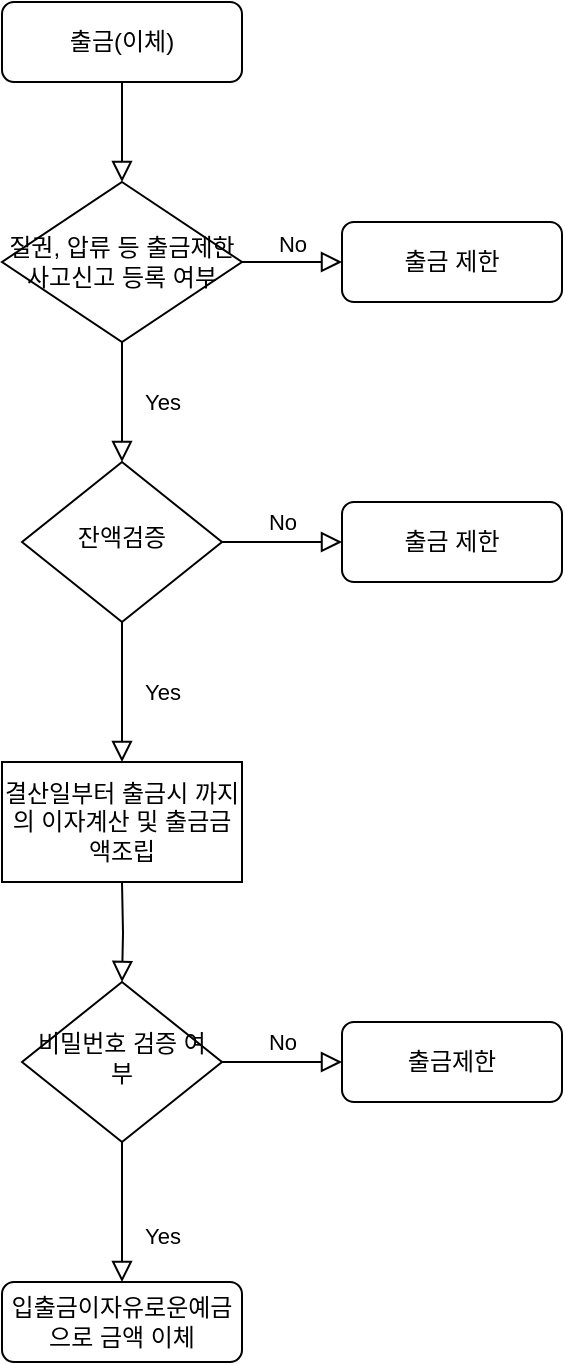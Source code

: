 <mxfile version="14.4.3" type="github">
  <diagram id="C5RBs43oDa-KdzZeNtuy" name="Page-1">
    <mxGraphModel dx="1422" dy="705" grid="1" gridSize="10" guides="1" tooltips="1" connect="1" arrows="1" fold="1" page="1" pageScale="1" pageWidth="827" pageHeight="1169" math="0" shadow="0">
      <root>
        <mxCell id="WIyWlLk6GJQsqaUBKTNV-0" />
        <mxCell id="WIyWlLk6GJQsqaUBKTNV-1" parent="WIyWlLk6GJQsqaUBKTNV-0" />
        <mxCell id="SL_y3equexnhddtxNPS3-30" value="" style="rounded=0;html=1;jettySize=auto;orthogonalLoop=1;fontSize=11;endArrow=block;endFill=0;endSize=8;strokeWidth=1;shadow=0;labelBackgroundColor=none;edgeStyle=orthogonalEdgeStyle;entryX=0.5;entryY=0;entryDx=0;entryDy=0;" edge="1" parent="WIyWlLk6GJQsqaUBKTNV-1" source="SL_y3equexnhddtxNPS3-31" target="SL_y3equexnhddtxNPS3-53">
          <mxGeometry relative="1" as="geometry" />
        </mxCell>
        <mxCell id="SL_y3equexnhddtxNPS3-31" value="&lt;span style=&quot;background-color: rgb(255 , 255 , 255)&quot;&gt;&lt;font style=&quot;font-size: 12px&quot;&gt;출금(이체)&lt;/font&gt;&lt;/span&gt;" style="rounded=1;whiteSpace=wrap;html=1;fontSize=12;glass=0;strokeWidth=1;shadow=0;" vertex="1" parent="WIyWlLk6GJQsqaUBKTNV-1">
          <mxGeometry x="140" y="10" width="120" height="40" as="geometry" />
        </mxCell>
        <mxCell id="SL_y3equexnhddtxNPS3-32" value="Yes" style="rounded=0;html=1;jettySize=auto;orthogonalLoop=1;fontSize=11;endArrow=block;endFill=0;endSize=8;strokeWidth=1;shadow=0;labelBackgroundColor=none;edgeStyle=orthogonalEdgeStyle;entryX=0.5;entryY=0;entryDx=0;entryDy=0;" edge="1" parent="WIyWlLk6GJQsqaUBKTNV-1" source="SL_y3equexnhddtxNPS3-34" target="SL_y3equexnhddtxNPS3-46">
          <mxGeometry y="20" relative="1" as="geometry">
            <mxPoint as="offset" />
            <mxPoint x="200" y="380" as="targetPoint" />
          </mxGeometry>
        </mxCell>
        <mxCell id="SL_y3equexnhddtxNPS3-33" value="No" style="edgeStyle=orthogonalEdgeStyle;rounded=0;html=1;jettySize=auto;orthogonalLoop=1;fontSize=11;endArrow=block;endFill=0;endSize=8;strokeWidth=1;shadow=0;labelBackgroundColor=none;" edge="1" parent="WIyWlLk6GJQsqaUBKTNV-1" source="SL_y3equexnhddtxNPS3-34" target="SL_y3equexnhddtxNPS3-35">
          <mxGeometry y="10" relative="1" as="geometry">
            <mxPoint as="offset" />
          </mxGeometry>
        </mxCell>
        <mxCell id="SL_y3equexnhddtxNPS3-34" value="잔액검증" style="rhombus;whiteSpace=wrap;html=1;shadow=0;fontFamily=Helvetica;fontSize=12;align=center;strokeWidth=1;spacing=6;spacingTop=-4;" vertex="1" parent="WIyWlLk6GJQsqaUBKTNV-1">
          <mxGeometry x="150" y="240" width="100" height="80" as="geometry" />
        </mxCell>
        <mxCell id="SL_y3equexnhddtxNPS3-35" value="출금 제한" style="rounded=1;whiteSpace=wrap;html=1;fontSize=12;glass=0;strokeWidth=1;shadow=0;" vertex="1" parent="WIyWlLk6GJQsqaUBKTNV-1">
          <mxGeometry x="310" y="260" width="110" height="40" as="geometry" />
        </mxCell>
        <mxCell id="SL_y3equexnhddtxNPS3-39" value="&lt;span&gt;입출금이자유로운예금으로 금액 이체&lt;/span&gt;" style="rounded=1;whiteSpace=wrap;html=1;fontSize=12;glass=0;strokeWidth=1;shadow=0;" vertex="1" parent="WIyWlLk6GJQsqaUBKTNV-1">
          <mxGeometry x="140" y="650" width="120" height="40" as="geometry" />
        </mxCell>
        <mxCell id="SL_y3equexnhddtxNPS3-46" value="결산일부터 출금시 까지의 이자계산 및 출금금액조립" style="rounded=0;whiteSpace=wrap;html=1;" vertex="1" parent="WIyWlLk6GJQsqaUBKTNV-1">
          <mxGeometry x="140" y="390" width="120" height="60" as="geometry" />
        </mxCell>
        <mxCell id="SL_y3equexnhddtxNPS3-48" value="" style="rounded=0;html=1;jettySize=auto;orthogonalLoop=1;fontSize=11;endArrow=block;endFill=0;endSize=8;strokeWidth=1;shadow=0;labelBackgroundColor=none;edgeStyle=orthogonalEdgeStyle;entryX=0.5;entryY=0;entryDx=0;entryDy=0;" edge="1" parent="WIyWlLk6GJQsqaUBKTNV-1" target="SL_y3equexnhddtxNPS3-49">
          <mxGeometry x="0.333" y="20" relative="1" as="geometry">
            <mxPoint as="offset" />
            <mxPoint x="200" y="450" as="sourcePoint" />
          </mxGeometry>
        </mxCell>
        <mxCell id="SL_y3equexnhddtxNPS3-49" value="비밀번호 검증 여부" style="rhombus;whiteSpace=wrap;html=1;shadow=0;fontFamily=Helvetica;fontSize=12;align=center;strokeWidth=1;spacing=6;spacingTop=-4;" vertex="1" parent="WIyWlLk6GJQsqaUBKTNV-1">
          <mxGeometry x="150" y="500" width="100" height="80" as="geometry" />
        </mxCell>
        <mxCell id="SL_y3equexnhddtxNPS3-50" value="Yes" style="rounded=0;html=1;jettySize=auto;orthogonalLoop=1;fontSize=11;endArrow=block;endFill=0;endSize=8;strokeWidth=1;shadow=0;labelBackgroundColor=none;edgeStyle=orthogonalEdgeStyle;entryX=0.5;entryY=0;entryDx=0;entryDy=0;exitX=0.5;exitY=1;exitDx=0;exitDy=0;" edge="1" parent="WIyWlLk6GJQsqaUBKTNV-1" source="SL_y3equexnhddtxNPS3-49">
          <mxGeometry x="0.333" y="20" relative="1" as="geometry">
            <mxPoint as="offset" />
            <mxPoint x="205" y="578" as="sourcePoint" />
            <mxPoint x="200" y="650" as="targetPoint" />
          </mxGeometry>
        </mxCell>
        <mxCell id="SL_y3equexnhddtxNPS3-51" value="No" style="edgeStyle=orthogonalEdgeStyle;rounded=0;html=1;jettySize=auto;orthogonalLoop=1;fontSize=11;endArrow=block;endFill=0;endSize=8;strokeWidth=1;shadow=0;labelBackgroundColor=none;exitX=1;exitY=0.5;exitDx=0;exitDy=0;" edge="1" parent="WIyWlLk6GJQsqaUBKTNV-1" source="SL_y3equexnhddtxNPS3-49" target="SL_y3equexnhddtxNPS3-52">
          <mxGeometry y="10" relative="1" as="geometry">
            <mxPoint as="offset" />
            <mxPoint x="250" y="540" as="sourcePoint" />
          </mxGeometry>
        </mxCell>
        <mxCell id="SL_y3equexnhddtxNPS3-52" value="출금제한" style="rounded=1;whiteSpace=wrap;html=1;fontSize=12;glass=0;strokeWidth=1;shadow=0;" vertex="1" parent="WIyWlLk6GJQsqaUBKTNV-1">
          <mxGeometry x="310" y="520" width="110" height="40" as="geometry" />
        </mxCell>
        <mxCell id="SL_y3equexnhddtxNPS3-53" value="&lt;span&gt;질권, 압류 등 출금제한 사고신고 등록 여부&lt;/span&gt;" style="rhombus;whiteSpace=wrap;html=1;" vertex="1" parent="WIyWlLk6GJQsqaUBKTNV-1">
          <mxGeometry x="140" y="100" width="120" height="80" as="geometry" />
        </mxCell>
        <mxCell id="SL_y3equexnhddtxNPS3-54" value="Yes" style="rounded=0;html=1;jettySize=auto;orthogonalLoop=1;fontSize=11;endArrow=block;endFill=0;endSize=8;strokeWidth=1;shadow=0;labelBackgroundColor=none;edgeStyle=orthogonalEdgeStyle;exitX=0.5;exitY=1;exitDx=0;exitDy=0;" edge="1" parent="WIyWlLk6GJQsqaUBKTNV-1" source="SL_y3equexnhddtxNPS3-53">
          <mxGeometry y="20" relative="1" as="geometry">
            <mxPoint as="offset" />
            <mxPoint x="210" y="330" as="sourcePoint" />
            <mxPoint x="200" y="240" as="targetPoint" />
          </mxGeometry>
        </mxCell>
        <mxCell id="SL_y3equexnhddtxNPS3-55" value="출금 제한" style="rounded=1;whiteSpace=wrap;html=1;fontSize=12;glass=0;strokeWidth=1;shadow=0;" vertex="1" parent="WIyWlLk6GJQsqaUBKTNV-1">
          <mxGeometry x="310" y="120" width="110" height="40" as="geometry" />
        </mxCell>
        <mxCell id="SL_y3equexnhddtxNPS3-56" value="No" style="edgeStyle=orthogonalEdgeStyle;rounded=0;html=1;jettySize=auto;orthogonalLoop=1;fontSize=11;endArrow=block;endFill=0;endSize=8;strokeWidth=1;shadow=0;labelBackgroundColor=none;exitX=1;exitY=0.5;exitDx=0;exitDy=0;" edge="1" parent="WIyWlLk6GJQsqaUBKTNV-1" source="SL_y3equexnhddtxNPS3-53">
          <mxGeometry y="10" relative="1" as="geometry">
            <mxPoint as="offset" />
            <mxPoint x="260" y="290" as="sourcePoint" />
            <mxPoint x="310" y="140" as="targetPoint" />
          </mxGeometry>
        </mxCell>
      </root>
    </mxGraphModel>
  </diagram>
</mxfile>
